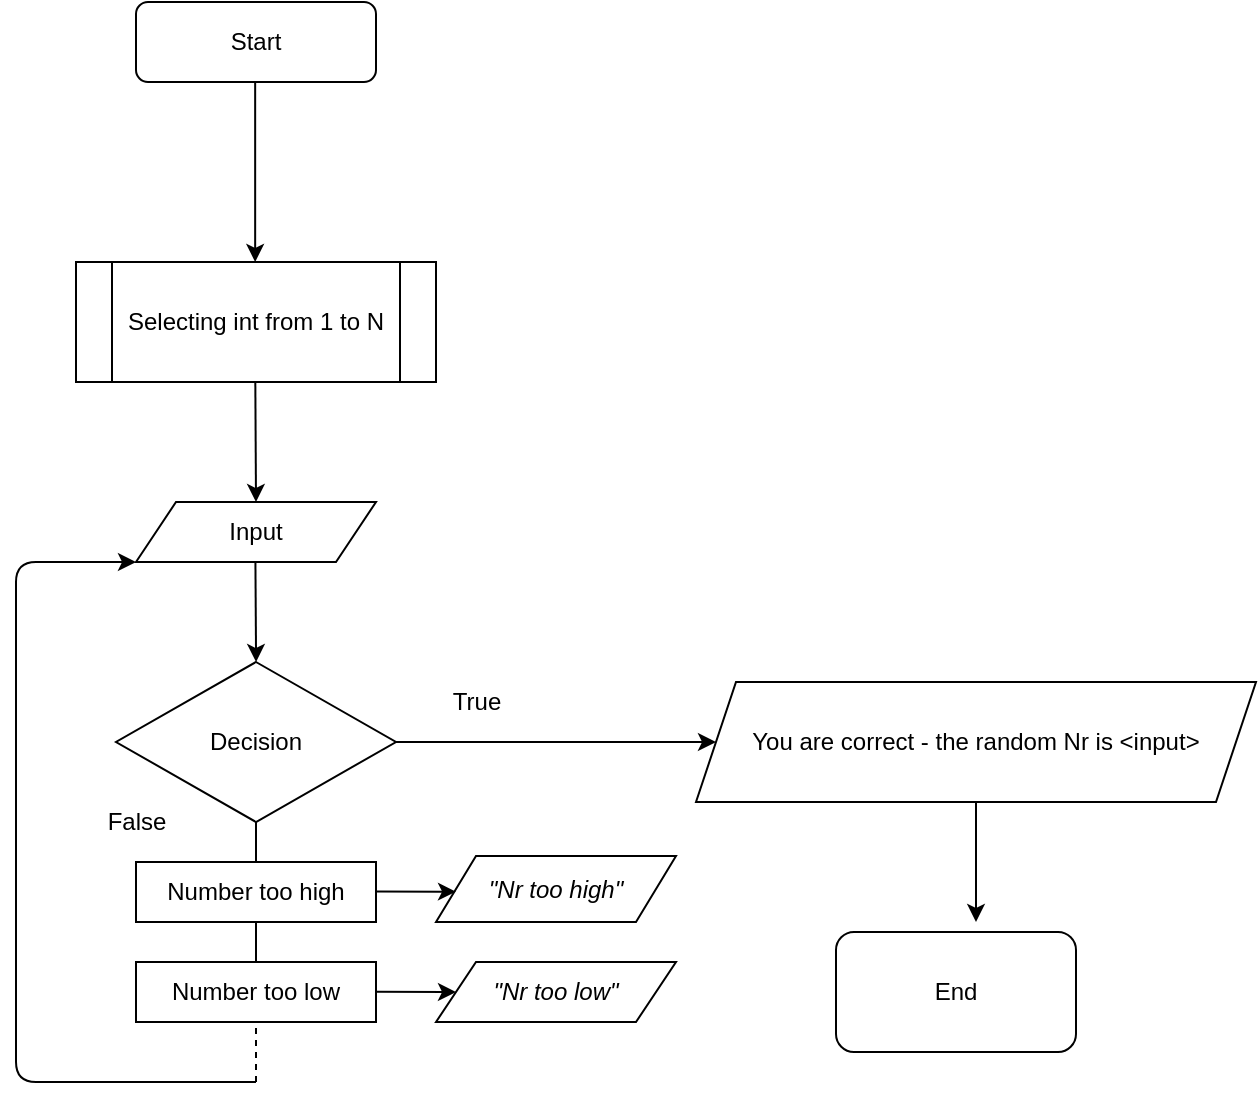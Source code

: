 <mxfile version="13.6.2" type="device"><diagram id="k6MqBfAMdL1GmFXaBYQ5" name="Page-1"><mxGraphModel dx="1063" dy="696" grid="1" gridSize="10" guides="1" tooltips="1" connect="1" arrows="1" fold="1" page="1" pageScale="1" pageWidth="827" pageHeight="1169" math="0" shadow="0"><root><mxCell id="0"/><mxCell id="1" parent="0"/><mxCell id="GSiOtaC6b2NgCMsmR7xk-1" value="Start" style="rounded=1;whiteSpace=wrap;html=1;" vertex="1" parent="1"><mxGeometry x="380" y="140" width="120" height="40" as="geometry"/></mxCell><mxCell id="GSiOtaC6b2NgCMsmR7xk-2" value="" style="endArrow=classic;html=1;" edge="1" parent="1"><mxGeometry width="50" height="50" relative="1" as="geometry"><mxPoint x="439.58" y="180" as="sourcePoint"/><mxPoint x="439.58" y="270" as="targetPoint"/></mxGeometry></mxCell><mxCell id="GSiOtaC6b2NgCMsmR7xk-3" value="Selecting int from 1 to N" style="shape=process;whiteSpace=wrap;html=1;backgroundOutline=1;" vertex="1" parent="1"><mxGeometry x="350" y="270" width="180" height="60" as="geometry"/></mxCell><mxCell id="GSiOtaC6b2NgCMsmR7xk-7" value="" style="endArrow=classic;html=1;" edge="1" parent="1"><mxGeometry width="50" height="50" relative="1" as="geometry"><mxPoint x="439.66" y="330" as="sourcePoint"/><mxPoint x="440" y="390" as="targetPoint"/></mxGeometry></mxCell><mxCell id="GSiOtaC6b2NgCMsmR7xk-8" value="Input" style="shape=parallelogram;perimeter=parallelogramPerimeter;whiteSpace=wrap;html=1;fixedSize=1;" vertex="1" parent="1"><mxGeometry x="380" y="390" width="120" height="30" as="geometry"/></mxCell><mxCell id="GSiOtaC6b2NgCMsmR7xk-9" value="" style="endArrow=classic;html=1;" edge="1" parent="1"><mxGeometry width="50" height="50" relative="1" as="geometry"><mxPoint x="439.71" y="420" as="sourcePoint"/><mxPoint x="440.05" y="470" as="targetPoint"/><Array as="points"/></mxGeometry></mxCell><mxCell id="GSiOtaC6b2NgCMsmR7xk-10" value="Decision" style="rhombus;whiteSpace=wrap;html=1;" vertex="1" parent="1"><mxGeometry x="370" y="470" width="140" height="80" as="geometry"/></mxCell><mxCell id="GSiOtaC6b2NgCMsmR7xk-12" value="False" style="text;html=1;align=center;verticalAlign=middle;resizable=0;points=[];autosize=1;" vertex="1" parent="1"><mxGeometry x="360" y="540" width="40" height="20" as="geometry"/></mxCell><mxCell id="GSiOtaC6b2NgCMsmR7xk-14" value="" style="endArrow=classic;html=1;entryX=0;entryY=0.5;entryDx=0;entryDy=0;" edge="1" parent="1" target="GSiOtaC6b2NgCMsmR7xk-30"><mxGeometry width="50" height="50" relative="1" as="geometry"><mxPoint x="510" y="510" as="sourcePoint"/><mxPoint x="600" y="510" as="targetPoint"/></mxGeometry></mxCell><mxCell id="GSiOtaC6b2NgCMsmR7xk-15" value="True" style="text;html=1;align=center;verticalAlign=middle;resizable=0;points=[];autosize=1;" vertex="1" parent="1"><mxGeometry x="530" y="480" width="40" height="20" as="geometry"/></mxCell><mxCell id="GSiOtaC6b2NgCMsmR7xk-19" value="" style="endArrow=none;html=1;entryX=0.5;entryY=1;entryDx=0;entryDy=0;" edge="1" parent="1" target="GSiOtaC6b2NgCMsmR7xk-10"><mxGeometry width="50" height="50" relative="1" as="geometry"><mxPoint x="440" y="570" as="sourcePoint"/><mxPoint x="460" y="540" as="targetPoint"/></mxGeometry></mxCell><mxCell id="GSiOtaC6b2NgCMsmR7xk-20" value="Number too high" style="rounded=0;whiteSpace=wrap;html=1;" vertex="1" parent="1"><mxGeometry x="380" y="570" width="120" height="30" as="geometry"/></mxCell><mxCell id="GSiOtaC6b2NgCMsmR7xk-21" value="Number too low" style="rounded=0;whiteSpace=wrap;html=1;" vertex="1" parent="1"><mxGeometry x="380" y="620" width="120" height="30" as="geometry"/></mxCell><mxCell id="GSiOtaC6b2NgCMsmR7xk-24" value="" style="endArrow=none;html=1;entryX=0.5;entryY=1;entryDx=0;entryDy=0;exitX=0.5;exitY=0;exitDx=0;exitDy=0;" edge="1" parent="1" source="GSiOtaC6b2NgCMsmR7xk-21" target="GSiOtaC6b2NgCMsmR7xk-20"><mxGeometry width="50" height="50" relative="1" as="geometry"><mxPoint x="500" y="690" as="sourcePoint"/><mxPoint x="550" y="640" as="targetPoint"/></mxGeometry></mxCell><mxCell id="GSiOtaC6b2NgCMsmR7xk-26" value="" style="endArrow=none;dashed=1;html=1;entryX=0.5;entryY=1;entryDx=0;entryDy=0;" edge="1" parent="1" target="GSiOtaC6b2NgCMsmR7xk-21"><mxGeometry width="50" height="50" relative="1" as="geometry"><mxPoint x="440" y="680" as="sourcePoint"/><mxPoint x="440" y="530" as="targetPoint"/></mxGeometry></mxCell><mxCell id="GSiOtaC6b2NgCMsmR7xk-29" value="" style="endArrow=classic;html=1;entryX=0;entryY=1;entryDx=0;entryDy=0;" edge="1" parent="1" target="GSiOtaC6b2NgCMsmR7xk-8"><mxGeometry width="50" height="50" relative="1" as="geometry"><mxPoint x="440" y="680" as="sourcePoint"/><mxPoint x="440" y="530" as="targetPoint"/><Array as="points"><mxPoint x="320" y="680"/><mxPoint x="320" y="420"/></Array></mxGeometry></mxCell><mxCell id="GSiOtaC6b2NgCMsmR7xk-30" value="You are correct - the random Nr is &amp;lt;input&amp;gt;" style="shape=parallelogram;perimeter=parallelogramPerimeter;whiteSpace=wrap;html=1;fixedSize=1;" vertex="1" parent="1"><mxGeometry x="660" y="480" width="280" height="60" as="geometry"/></mxCell><mxCell id="GSiOtaC6b2NgCMsmR7xk-31" value="" style="endArrow=classic;html=1;" edge="1" parent="1" source="GSiOtaC6b2NgCMsmR7xk-30"><mxGeometry width="50" height="50" relative="1" as="geometry"><mxPoint x="720" y="660" as="sourcePoint"/><mxPoint x="800" y="600" as="targetPoint"/></mxGeometry></mxCell><mxCell id="GSiOtaC6b2NgCMsmR7xk-32" value="End" style="rounded=1;whiteSpace=wrap;html=1;" vertex="1" parent="1"><mxGeometry x="730" y="605" width="120" height="60" as="geometry"/></mxCell><mxCell id="GSiOtaC6b2NgCMsmR7xk-33" value="&lt;i&gt;&quot;Nr too high&quot;&lt;/i&gt;" style="shape=parallelogram;perimeter=parallelogramPerimeter;whiteSpace=wrap;html=1;fixedSize=1;" vertex="1" parent="1"><mxGeometry x="530" y="567" width="120" height="33" as="geometry"/></mxCell><mxCell id="GSiOtaC6b2NgCMsmR7xk-34" value="&lt;i&gt;&quot;Nr too low&quot;&lt;/i&gt;" style="shape=parallelogram;perimeter=parallelogramPerimeter;whiteSpace=wrap;html=1;fixedSize=1;" vertex="1" parent="1"><mxGeometry x="530" y="620" width="120" height="30" as="geometry"/></mxCell><mxCell id="GSiOtaC6b2NgCMsmR7xk-36" value="" style="endArrow=classic;html=1;exitX=1;exitY=0.5;exitDx=0;exitDy=0;entryX=0;entryY=0.5;entryDx=0;entryDy=0;" edge="1" parent="1" target="GSiOtaC6b2NgCMsmR7xk-34"><mxGeometry width="50" height="50" relative="1" as="geometry"><mxPoint x="500" y="634.86" as="sourcePoint"/><mxPoint x="536.12" y="634.71" as="targetPoint"/></mxGeometry></mxCell><mxCell id="GSiOtaC6b2NgCMsmR7xk-38" value="" style="endArrow=classic;html=1;exitX=1;exitY=0.5;exitDx=0;exitDy=0;entryX=0;entryY=0.5;entryDx=0;entryDy=0;" edge="1" parent="1"><mxGeometry width="50" height="50" relative="1" as="geometry"><mxPoint x="500" y="584.71" as="sourcePoint"/><mxPoint x="540" y="584.85" as="targetPoint"/></mxGeometry></mxCell></root></mxGraphModel></diagram></mxfile>